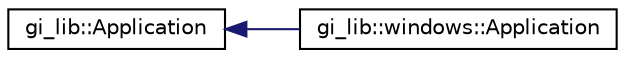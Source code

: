 digraph "Graphical Class Hierarchy"
{
  edge [fontname="Helvetica",fontsize="10",labelfontname="Helvetica",labelfontsize="10"];
  node [fontname="Helvetica",fontsize="10",shape=record];
  rankdir="LR";
  Node1 [label="gi_lib::Application",height=0.2,width=0.4,color="black", fillcolor="white", style="filled",URL="$classgi__lib_1_1_application.html",tooltip="Manages the application instance. "];
  Node1 -> Node2 [dir="back",color="midnightblue",fontsize="10",style="solid",fontname="Helvetica"];
  Node2 [label="gi_lib::windows::Application",height=0.2,width=0.4,color="black", fillcolor="white", style="filled",URL="$classgi__lib_1_1windows_1_1_application.html",tooltip="Manages the application instance under Windows. "];
}
